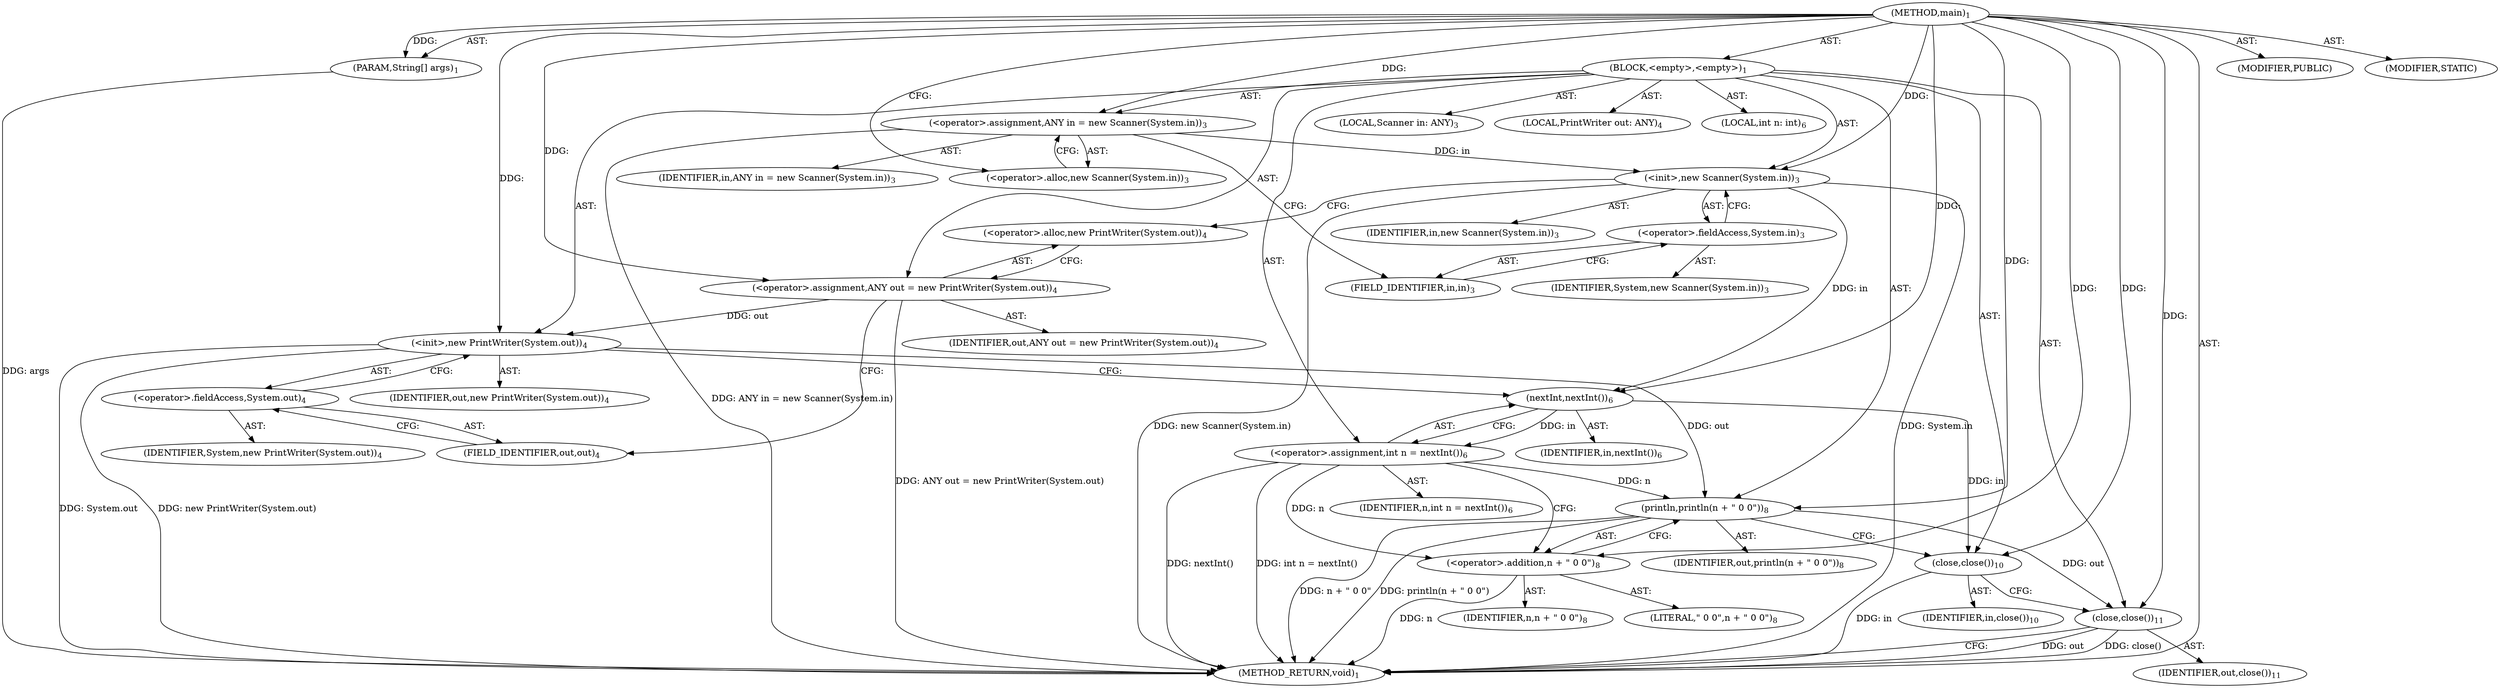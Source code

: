 digraph "main" {  
"21" [label = <(METHOD,main)<SUB>1</SUB>> ]
"22" [label = <(PARAM,String[] args)<SUB>1</SUB>> ]
"23" [label = <(BLOCK,&lt;empty&gt;,&lt;empty&gt;)<SUB>1</SUB>> ]
"4" [label = <(LOCAL,Scanner in: ANY)<SUB>3</SUB>> ]
"24" [label = <(&lt;operator&gt;.assignment,ANY in = new Scanner(System.in))<SUB>3</SUB>> ]
"25" [label = <(IDENTIFIER,in,ANY in = new Scanner(System.in))<SUB>3</SUB>> ]
"26" [label = <(&lt;operator&gt;.alloc,new Scanner(System.in))<SUB>3</SUB>> ]
"27" [label = <(&lt;init&gt;,new Scanner(System.in))<SUB>3</SUB>> ]
"3" [label = <(IDENTIFIER,in,new Scanner(System.in))<SUB>3</SUB>> ]
"28" [label = <(&lt;operator&gt;.fieldAccess,System.in)<SUB>3</SUB>> ]
"29" [label = <(IDENTIFIER,System,new Scanner(System.in))<SUB>3</SUB>> ]
"30" [label = <(FIELD_IDENTIFIER,in,in)<SUB>3</SUB>> ]
"6" [label = <(LOCAL,PrintWriter out: ANY)<SUB>4</SUB>> ]
"31" [label = <(&lt;operator&gt;.assignment,ANY out = new PrintWriter(System.out))<SUB>4</SUB>> ]
"32" [label = <(IDENTIFIER,out,ANY out = new PrintWriter(System.out))<SUB>4</SUB>> ]
"33" [label = <(&lt;operator&gt;.alloc,new PrintWriter(System.out))<SUB>4</SUB>> ]
"34" [label = <(&lt;init&gt;,new PrintWriter(System.out))<SUB>4</SUB>> ]
"5" [label = <(IDENTIFIER,out,new PrintWriter(System.out))<SUB>4</SUB>> ]
"35" [label = <(&lt;operator&gt;.fieldAccess,System.out)<SUB>4</SUB>> ]
"36" [label = <(IDENTIFIER,System,new PrintWriter(System.out))<SUB>4</SUB>> ]
"37" [label = <(FIELD_IDENTIFIER,out,out)<SUB>4</SUB>> ]
"38" [label = <(LOCAL,int n: int)<SUB>6</SUB>> ]
"39" [label = <(&lt;operator&gt;.assignment,int n = nextInt())<SUB>6</SUB>> ]
"40" [label = <(IDENTIFIER,n,int n = nextInt())<SUB>6</SUB>> ]
"41" [label = <(nextInt,nextInt())<SUB>6</SUB>> ]
"42" [label = <(IDENTIFIER,in,nextInt())<SUB>6</SUB>> ]
"43" [label = <(println,println(n + &quot; 0 0&quot;))<SUB>8</SUB>> ]
"44" [label = <(IDENTIFIER,out,println(n + &quot; 0 0&quot;))<SUB>8</SUB>> ]
"45" [label = <(&lt;operator&gt;.addition,n + &quot; 0 0&quot;)<SUB>8</SUB>> ]
"46" [label = <(IDENTIFIER,n,n + &quot; 0 0&quot;)<SUB>8</SUB>> ]
"47" [label = <(LITERAL,&quot; 0 0&quot;,n + &quot; 0 0&quot;)<SUB>8</SUB>> ]
"48" [label = <(close,close())<SUB>10</SUB>> ]
"49" [label = <(IDENTIFIER,in,close())<SUB>10</SUB>> ]
"50" [label = <(close,close())<SUB>11</SUB>> ]
"51" [label = <(IDENTIFIER,out,close())<SUB>11</SUB>> ]
"52" [label = <(MODIFIER,PUBLIC)> ]
"53" [label = <(MODIFIER,STATIC)> ]
"54" [label = <(METHOD_RETURN,void)<SUB>1</SUB>> ]
  "21" -> "22"  [ label = "AST: "] 
  "21" -> "23"  [ label = "AST: "] 
  "21" -> "52"  [ label = "AST: "] 
  "21" -> "53"  [ label = "AST: "] 
  "21" -> "54"  [ label = "AST: "] 
  "23" -> "4"  [ label = "AST: "] 
  "23" -> "24"  [ label = "AST: "] 
  "23" -> "27"  [ label = "AST: "] 
  "23" -> "6"  [ label = "AST: "] 
  "23" -> "31"  [ label = "AST: "] 
  "23" -> "34"  [ label = "AST: "] 
  "23" -> "38"  [ label = "AST: "] 
  "23" -> "39"  [ label = "AST: "] 
  "23" -> "43"  [ label = "AST: "] 
  "23" -> "48"  [ label = "AST: "] 
  "23" -> "50"  [ label = "AST: "] 
  "24" -> "25"  [ label = "AST: "] 
  "24" -> "26"  [ label = "AST: "] 
  "27" -> "3"  [ label = "AST: "] 
  "27" -> "28"  [ label = "AST: "] 
  "28" -> "29"  [ label = "AST: "] 
  "28" -> "30"  [ label = "AST: "] 
  "31" -> "32"  [ label = "AST: "] 
  "31" -> "33"  [ label = "AST: "] 
  "34" -> "5"  [ label = "AST: "] 
  "34" -> "35"  [ label = "AST: "] 
  "35" -> "36"  [ label = "AST: "] 
  "35" -> "37"  [ label = "AST: "] 
  "39" -> "40"  [ label = "AST: "] 
  "39" -> "41"  [ label = "AST: "] 
  "41" -> "42"  [ label = "AST: "] 
  "43" -> "44"  [ label = "AST: "] 
  "43" -> "45"  [ label = "AST: "] 
  "45" -> "46"  [ label = "AST: "] 
  "45" -> "47"  [ label = "AST: "] 
  "48" -> "49"  [ label = "AST: "] 
  "50" -> "51"  [ label = "AST: "] 
  "24" -> "30"  [ label = "CFG: "] 
  "27" -> "33"  [ label = "CFG: "] 
  "31" -> "37"  [ label = "CFG: "] 
  "34" -> "41"  [ label = "CFG: "] 
  "39" -> "45"  [ label = "CFG: "] 
  "43" -> "48"  [ label = "CFG: "] 
  "48" -> "50"  [ label = "CFG: "] 
  "50" -> "54"  [ label = "CFG: "] 
  "26" -> "24"  [ label = "CFG: "] 
  "28" -> "27"  [ label = "CFG: "] 
  "33" -> "31"  [ label = "CFG: "] 
  "35" -> "34"  [ label = "CFG: "] 
  "41" -> "39"  [ label = "CFG: "] 
  "45" -> "43"  [ label = "CFG: "] 
  "30" -> "28"  [ label = "CFG: "] 
  "37" -> "35"  [ label = "CFG: "] 
  "21" -> "26"  [ label = "CFG: "] 
  "22" -> "54"  [ label = "DDG: args"] 
  "24" -> "54"  [ label = "DDG: ANY in = new Scanner(System.in)"] 
  "27" -> "54"  [ label = "DDG: System.in"] 
  "27" -> "54"  [ label = "DDG: new Scanner(System.in)"] 
  "31" -> "54"  [ label = "DDG: ANY out = new PrintWriter(System.out)"] 
  "34" -> "54"  [ label = "DDG: System.out"] 
  "34" -> "54"  [ label = "DDG: new PrintWriter(System.out)"] 
  "39" -> "54"  [ label = "DDG: nextInt()"] 
  "39" -> "54"  [ label = "DDG: int n = nextInt()"] 
  "45" -> "54"  [ label = "DDG: n"] 
  "43" -> "54"  [ label = "DDG: n + &quot; 0 0&quot;"] 
  "43" -> "54"  [ label = "DDG: println(n + &quot; 0 0&quot;)"] 
  "48" -> "54"  [ label = "DDG: in"] 
  "50" -> "54"  [ label = "DDG: out"] 
  "50" -> "54"  [ label = "DDG: close()"] 
  "21" -> "22"  [ label = "DDG: "] 
  "21" -> "24"  [ label = "DDG: "] 
  "21" -> "31"  [ label = "DDG: "] 
  "41" -> "39"  [ label = "DDG: in"] 
  "24" -> "27"  [ label = "DDG: in"] 
  "21" -> "27"  [ label = "DDG: "] 
  "31" -> "34"  [ label = "DDG: out"] 
  "21" -> "34"  [ label = "DDG: "] 
  "34" -> "43"  [ label = "DDG: out"] 
  "21" -> "43"  [ label = "DDG: "] 
  "39" -> "43"  [ label = "DDG: n"] 
  "41" -> "48"  [ label = "DDG: in"] 
  "21" -> "48"  [ label = "DDG: "] 
  "43" -> "50"  [ label = "DDG: out"] 
  "21" -> "50"  [ label = "DDG: "] 
  "27" -> "41"  [ label = "DDG: in"] 
  "21" -> "41"  [ label = "DDG: "] 
  "39" -> "45"  [ label = "DDG: n"] 
  "21" -> "45"  [ label = "DDG: "] 
}
